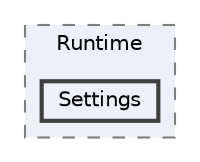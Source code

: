 digraph "src/BadScript2/Runtime/Settings"
{
 // LATEX_PDF_SIZE
  bgcolor="transparent";
  edge [fontname=Helvetica,fontsize=10,labelfontname=Helvetica,labelfontsize=10];
  node [fontname=Helvetica,fontsize=10,shape=box,height=0.2,width=0.4];
  compound=true
  subgraph clusterdir_6658744b4fac2b7f3aa26e3064ca232d {
    graph [ bgcolor="#edf0f7", pencolor="grey50", label="Runtime", fontname=Helvetica,fontsize=10 style="filled,dashed", URL="dir_6658744b4fac2b7f3aa26e3064ca232d.html",tooltip=""]
  dir_1a964460e49081f5a8c365694a030b29 [label="Settings", fillcolor="#edf0f7", color="grey25", style="filled,bold", URL="dir_1a964460e49081f5a8c365694a030b29.html",tooltip=""];
  }
}
